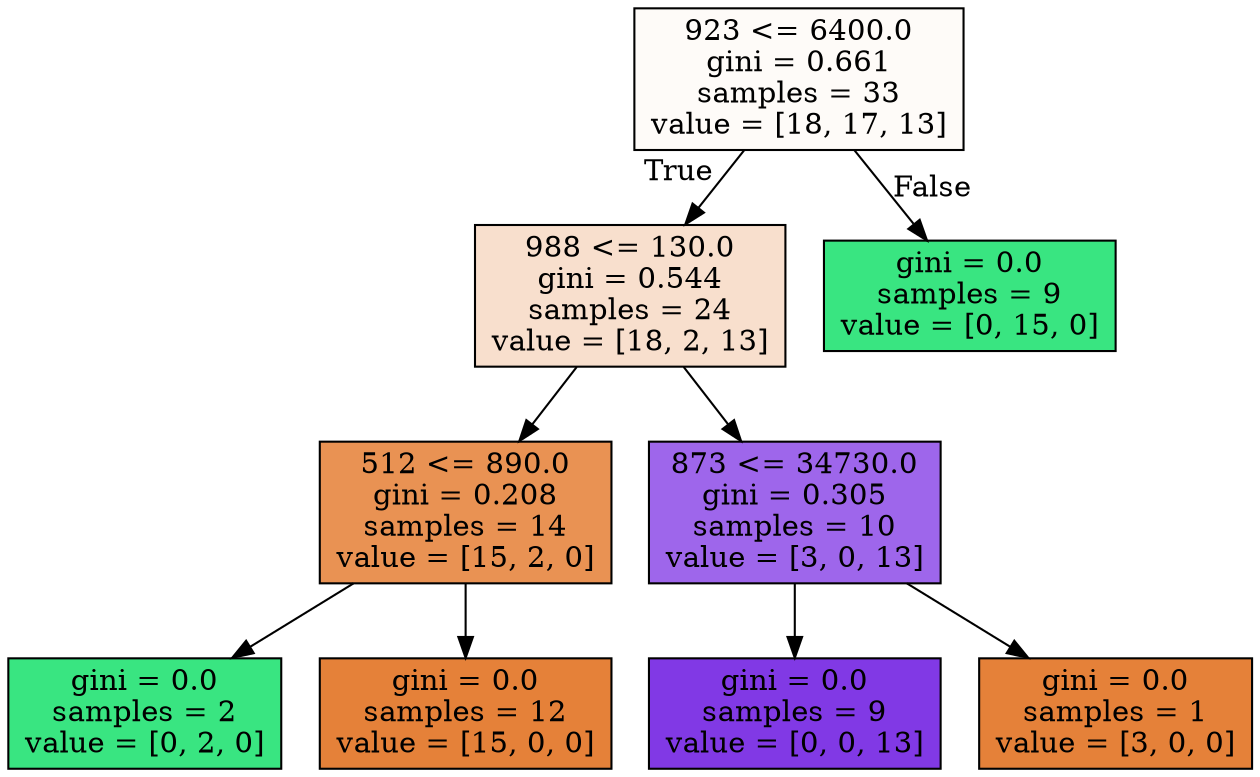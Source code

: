 digraph Tree {
node [shape=box, style="filled", color="black"] ;
0 [label="923 <= 6400.0\ngini = 0.661\nsamples = 33\nvalue = [18, 17, 13]", fillcolor="#e5813908"] ;
1 [label="988 <= 130.0\ngini = 0.544\nsamples = 24\nvalue = [18, 2, 13]", fillcolor="#e5813940"] ;
0 -> 1 [labeldistance=2.5, labelangle=45, headlabel="True"] ;
2 [label="512 <= 890.0\ngini = 0.208\nsamples = 14\nvalue = [15, 2, 0]", fillcolor="#e58139dd"] ;
1 -> 2 ;
3 [label="gini = 0.0\nsamples = 2\nvalue = [0, 2, 0]", fillcolor="#39e581ff"] ;
2 -> 3 ;
4 [label="gini = 0.0\nsamples = 12\nvalue = [15, 0, 0]", fillcolor="#e58139ff"] ;
2 -> 4 ;
5 [label="873 <= 34730.0\ngini = 0.305\nsamples = 10\nvalue = [3, 0, 13]", fillcolor="#8139e5c4"] ;
1 -> 5 ;
6 [label="gini = 0.0\nsamples = 9\nvalue = [0, 0, 13]", fillcolor="#8139e5ff"] ;
5 -> 6 ;
7 [label="gini = 0.0\nsamples = 1\nvalue = [3, 0, 0]", fillcolor="#e58139ff"] ;
5 -> 7 ;
8 [label="gini = 0.0\nsamples = 9\nvalue = [0, 15, 0]", fillcolor="#39e581ff"] ;
0 -> 8 [labeldistance=2.5, labelangle=-45, headlabel="False"] ;
}